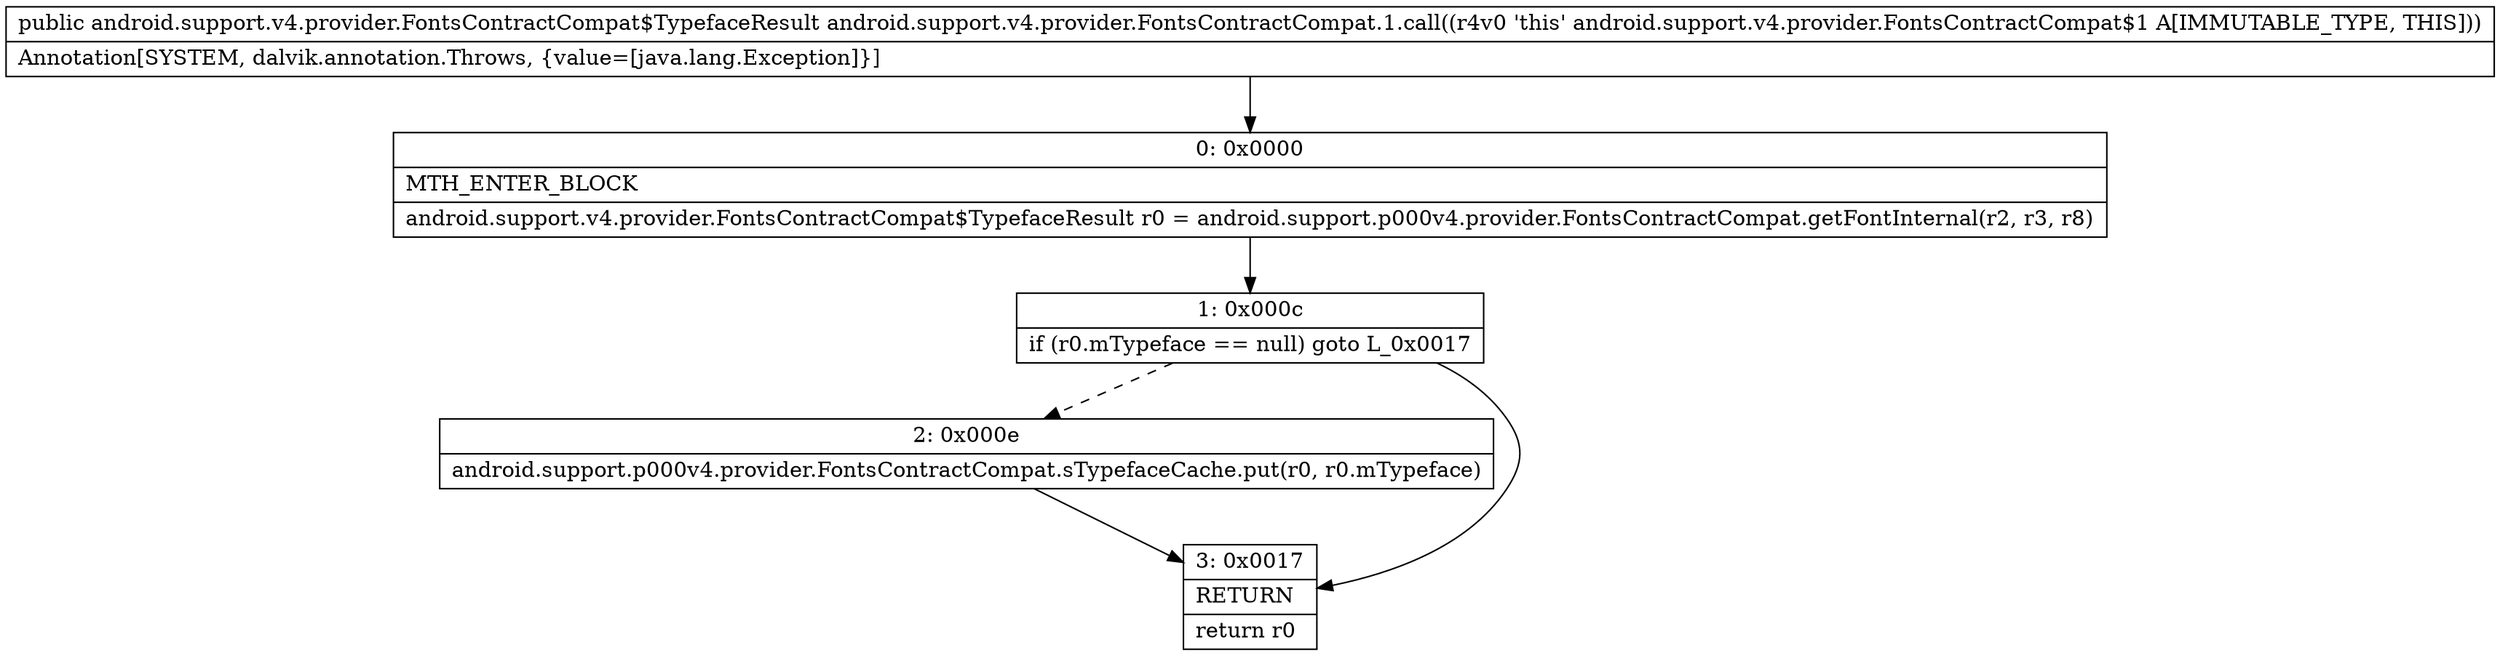 digraph "CFG forandroid.support.v4.provider.FontsContractCompat.1.call()Landroid\/support\/v4\/provider\/FontsContractCompat$TypefaceResult;" {
Node_0 [shape=record,label="{0\:\ 0x0000|MTH_ENTER_BLOCK\l|android.support.v4.provider.FontsContractCompat$TypefaceResult r0 = android.support.p000v4.provider.FontsContractCompat.getFontInternal(r2, r3, r8)\l}"];
Node_1 [shape=record,label="{1\:\ 0x000c|if (r0.mTypeface == null) goto L_0x0017\l}"];
Node_2 [shape=record,label="{2\:\ 0x000e|android.support.p000v4.provider.FontsContractCompat.sTypefaceCache.put(r0, r0.mTypeface)\l}"];
Node_3 [shape=record,label="{3\:\ 0x0017|RETURN\l|return r0\l}"];
MethodNode[shape=record,label="{public android.support.v4.provider.FontsContractCompat$TypefaceResult android.support.v4.provider.FontsContractCompat.1.call((r4v0 'this' android.support.v4.provider.FontsContractCompat$1 A[IMMUTABLE_TYPE, THIS]))  | Annotation[SYSTEM, dalvik.annotation.Throws, \{value=[java.lang.Exception]\}]\l}"];
MethodNode -> Node_0;
Node_0 -> Node_1;
Node_1 -> Node_2[style=dashed];
Node_1 -> Node_3;
Node_2 -> Node_3;
}

